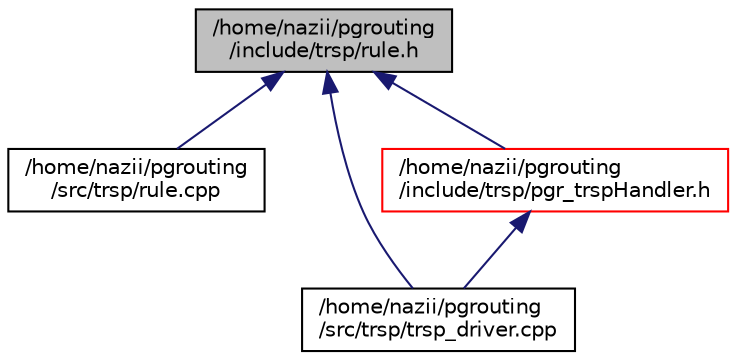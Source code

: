 digraph "/home/nazii/pgrouting/include/trsp/rule.h"
{
  edge [fontname="Helvetica",fontsize="10",labelfontname="Helvetica",labelfontsize="10"];
  node [fontname="Helvetica",fontsize="10",shape=record];
  Node7 [label="/home/nazii/pgrouting\l/include/trsp/rule.h",height=0.2,width=0.4,color="black", fillcolor="grey75", style="filled", fontcolor="black"];
  Node7 -> Node8 [dir="back",color="midnightblue",fontsize="10",style="solid",fontname="Helvetica"];
  Node8 [label="/home/nazii/pgrouting\l/src/trsp/rule.cpp",height=0.2,width=0.4,color="black", fillcolor="white", style="filled",URL="$rule_8cpp.html"];
  Node7 -> Node9 [dir="back",color="midnightblue",fontsize="10",style="solid",fontname="Helvetica"];
  Node9 [label="/home/nazii/pgrouting\l/src/trsp/trsp_driver.cpp",height=0.2,width=0.4,color="black", fillcolor="white", style="filled",URL="$trsp__driver_8cpp.html"];
  Node7 -> Node10 [dir="back",color="midnightblue",fontsize="10",style="solid",fontname="Helvetica"];
  Node10 [label="/home/nazii/pgrouting\l/include/trsp/pgr_trspHandler.h",height=0.2,width=0.4,color="red", fillcolor="white", style="filled",URL="$pgr__trspHandler_8h.html"];
  Node10 -> Node9 [dir="back",color="midnightblue",fontsize="10",style="solid",fontname="Helvetica"];
}
